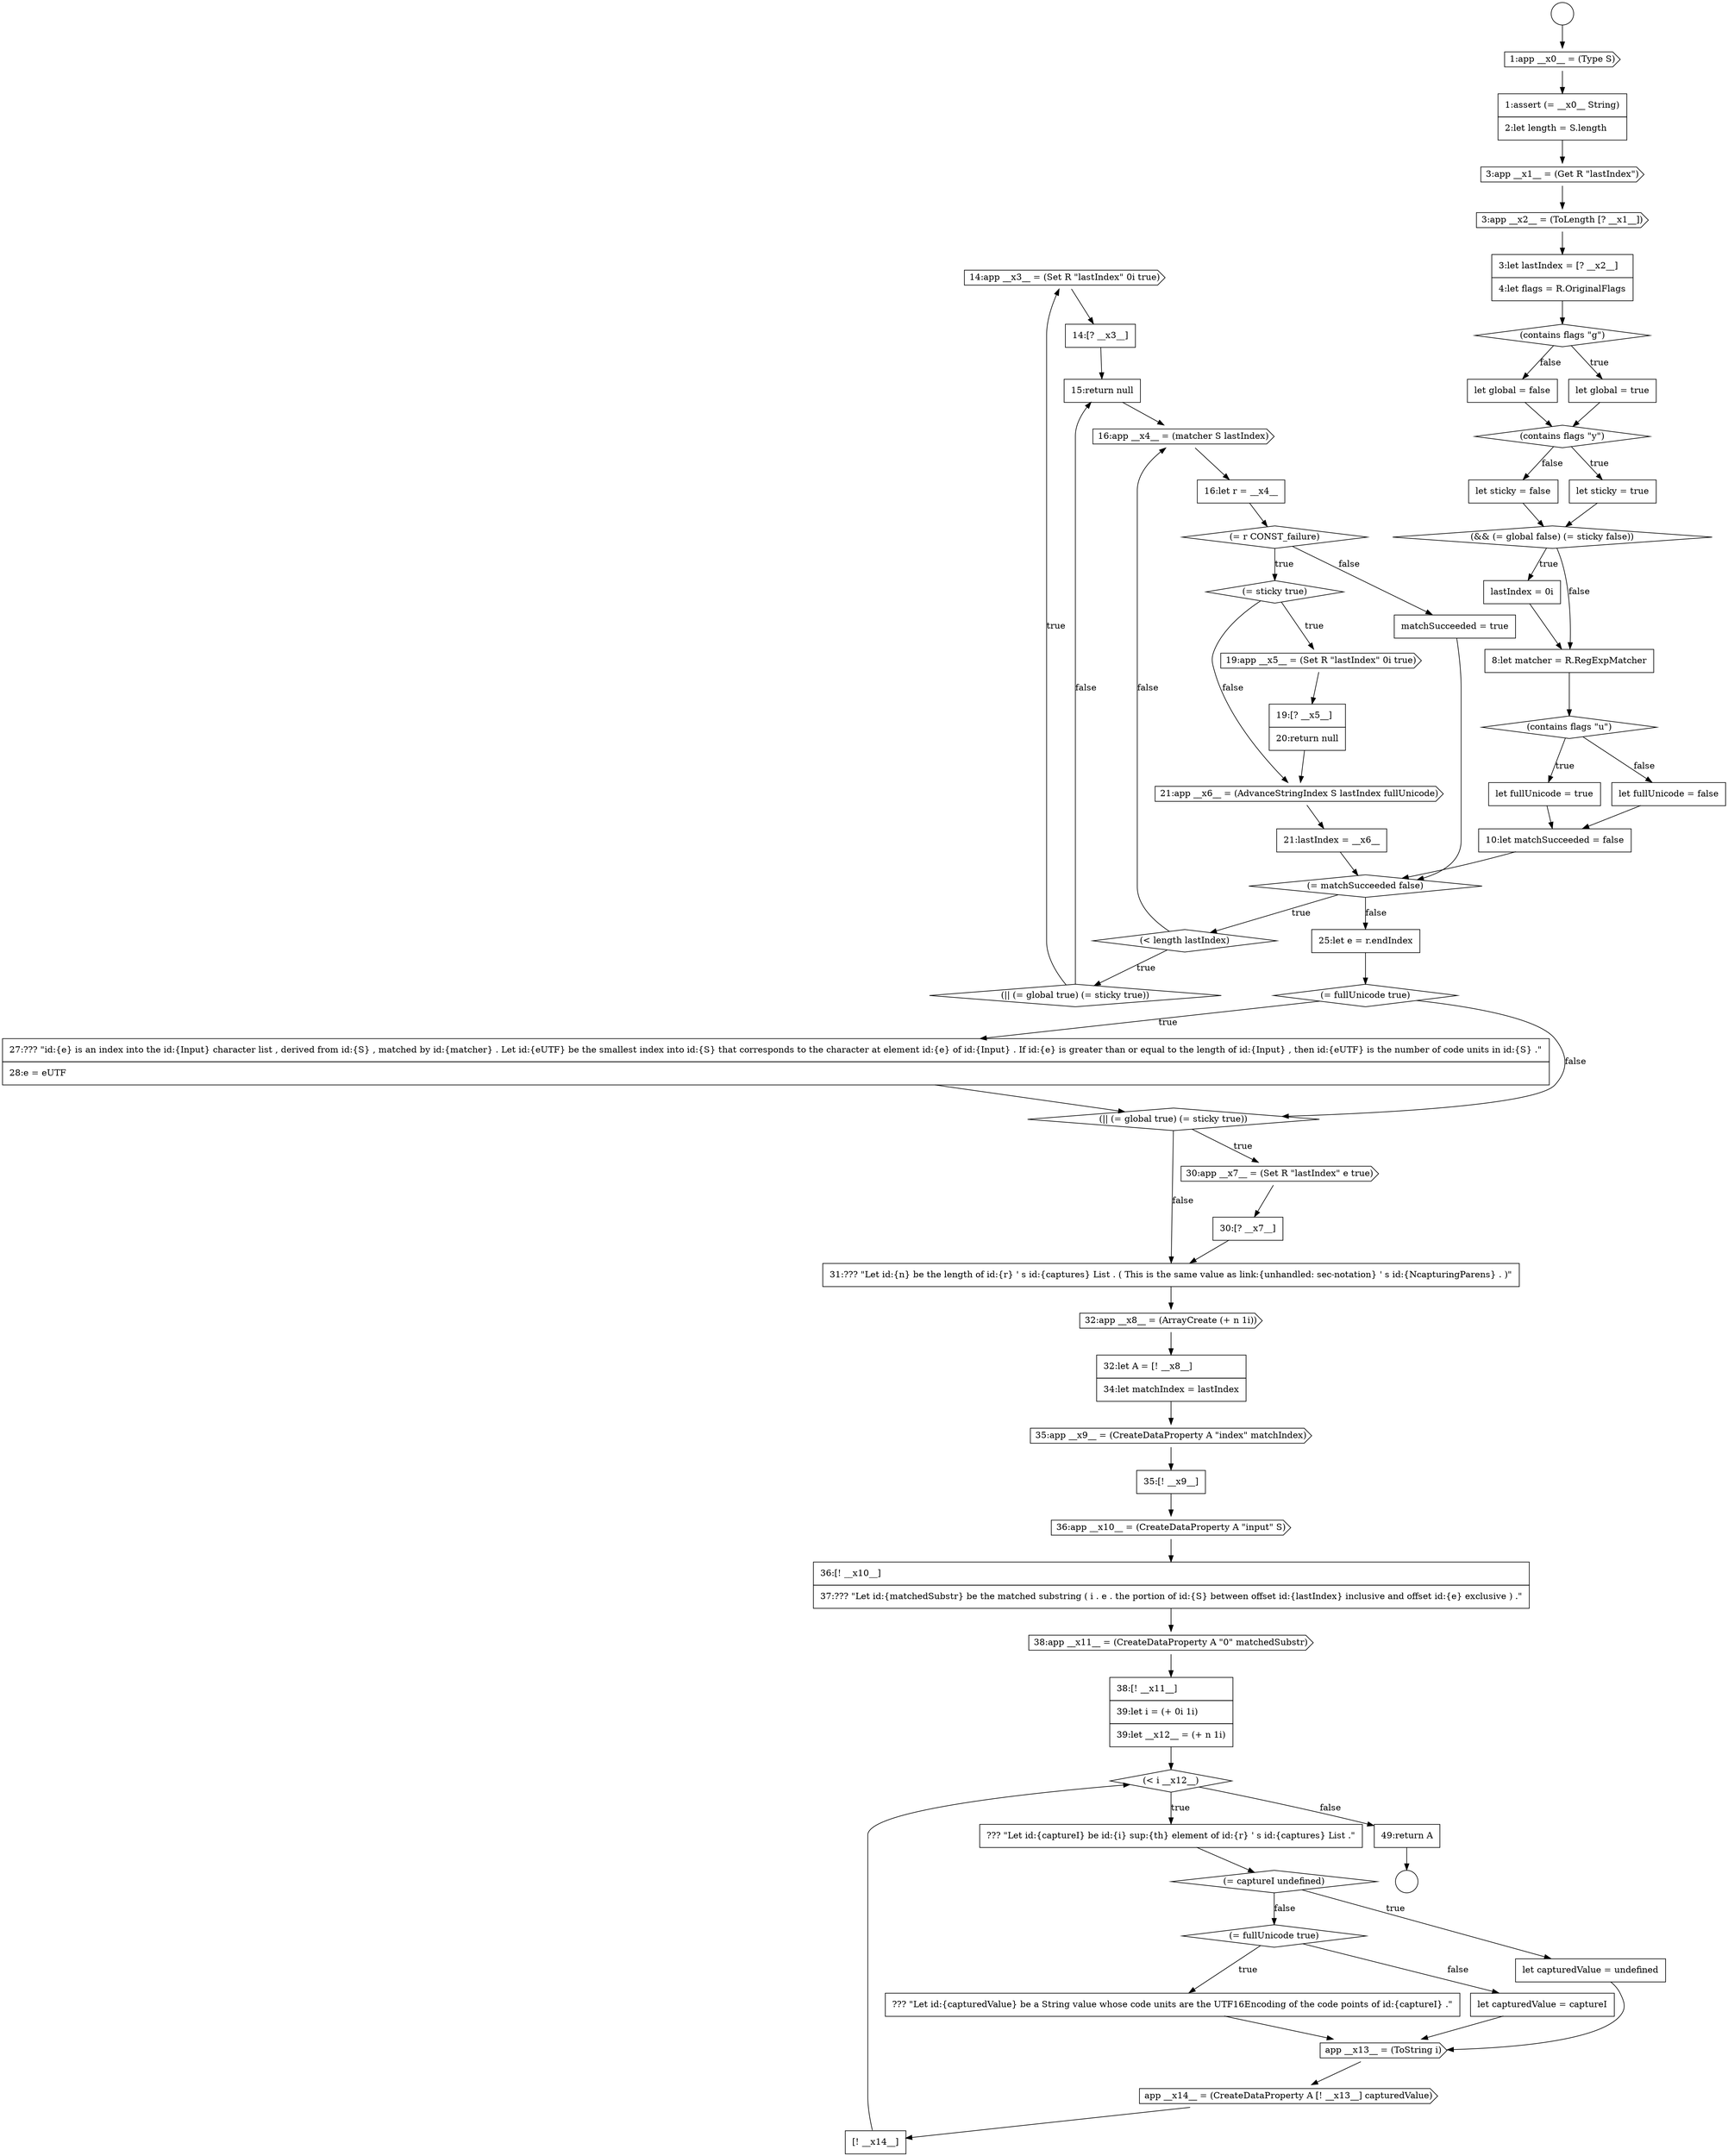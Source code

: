 digraph {
  node13183 [shape=cds, label=<<font color="black">14:app __x3__ = (Set R &quot;lastIndex&quot; 0i true)</font>> color="black" fillcolor="white" style=filled]
  node13200 [shape=none, margin=0, label=<<font color="black">
    <table border="0" cellborder="1" cellspacing="0" cellpadding="10">
      <tr><td align="left">30:[? __x7__]</td></tr>
    </table>
  </font>> color="black" fillcolor="white" style=filled]
  node13180 [shape=diamond, label=<<font color="black">(= matchSucceeded false)</font>> color="black" fillcolor="white" style=filled]
  node13201 [shape=none, margin=0, label=<<font color="black">
    <table border="0" cellborder="1" cellspacing="0" cellpadding="10">
      <tr><td align="left">31:??? &quot;Let id:{n} be the length of id:{r} ' s id:{captures} List . ( This is the same value as link:{unhandled: sec-notation} ' s id:{NcapturingParens} . )&quot;</td></tr>
    </table>
  </font>> color="black" fillcolor="white" style=filled]
  node13164 [shape=cds, label=<<font color="black">3:app __x1__ = (Get R &quot;lastIndex&quot;)</font>> color="black" fillcolor="white" style=filled]
  node13181 [shape=diamond, label=<<font color="black">(&lt; length lastIndex)</font>> color="black" fillcolor="white" style=filled]
  node13175 [shape=none, margin=0, label=<<font color="black">
    <table border="0" cellborder="1" cellspacing="0" cellpadding="10">
      <tr><td align="left">8:let matcher = R.RegExpMatcher</td></tr>
    </table>
  </font>> color="black" fillcolor="white" style=filled]
  node13194 [shape=none, margin=0, label=<<font color="black">
    <table border="0" cellborder="1" cellspacing="0" cellpadding="10">
      <tr><td align="left">matchSucceeded = true</td></tr>
    </table>
  </font>> color="black" fillcolor="white" style=filled]
  node13162 [shape=cds, label=<<font color="black">1:app __x0__ = (Type S)</font>> color="black" fillcolor="white" style=filled]
  node13199 [shape=cds, label=<<font color="black">30:app __x7__ = (Set R &quot;lastIndex&quot; e true)</font>> color="black" fillcolor="white" style=filled]
  node13177 [shape=none, margin=0, label=<<font color="black">
    <table border="0" cellborder="1" cellspacing="0" cellpadding="10">
      <tr><td align="left">let fullUnicode = true</td></tr>
    </table>
  </font>> color="black" fillcolor="white" style=filled]
  node13212 [shape=diamond, label=<<font color="black">(= captureI undefined)</font>> color="black" fillcolor="white" style=filled]
  node13202 [shape=cds, label=<<font color="black">32:app __x8__ = (ArrayCreate (+ n 1i))</font>> color="black" fillcolor="white" style=filled]
  node13187 [shape=none, margin=0, label=<<font color="black">
    <table border="0" cellborder="1" cellspacing="0" cellpadding="10">
      <tr><td align="left">16:let r = __x4__</td></tr>
    </table>
  </font>> color="black" fillcolor="white" style=filled]
  node13219 [shape=none, margin=0, label=<<font color="black">
    <table border="0" cellborder="1" cellspacing="0" cellpadding="10">
      <tr><td align="left">[! __x14__]</td></tr>
    </table>
  </font>> color="black" fillcolor="white" style=filled]
  node13174 [shape=none, margin=0, label=<<font color="black">
    <table border="0" cellborder="1" cellspacing="0" cellpadding="10">
      <tr><td align="left">lastIndex = 0i</td></tr>
    </table>
  </font>> color="black" fillcolor="white" style=filled]
  node13209 [shape=none, margin=0, label=<<font color="black">
    <table border="0" cellborder="1" cellspacing="0" cellpadding="10">
      <tr><td align="left">38:[! __x11__]</td></tr>
      <tr><td align="left">39:let i = (+ 0i 1i)</td></tr>
      <tr><td align="left">39:let __x12__ = (+ n 1i)</td></tr>
    </table>
  </font>> color="black" fillcolor="white" style=filled]
  node13179 [shape=none, margin=0, label=<<font color="black">
    <table border="0" cellborder="1" cellspacing="0" cellpadding="10">
      <tr><td align="left">10:let matchSucceeded = false</td></tr>
    </table>
  </font>> color="black" fillcolor="white" style=filled]
  node13191 [shape=none, margin=0, label=<<font color="black">
    <table border="0" cellborder="1" cellspacing="0" cellpadding="10">
      <tr><td align="left">19:[? __x5__]</td></tr>
      <tr><td align="left">20:return null</td></tr>
    </table>
  </font>> color="black" fillcolor="white" style=filled]
  node13170 [shape=diamond, label=<<font color="black">(contains flags &quot;y&quot;)</font>> color="black" fillcolor="white" style=filled]
  node13195 [shape=none, margin=0, label=<<font color="black">
    <table border="0" cellborder="1" cellspacing="0" cellpadding="10">
      <tr><td align="left">25:let e = r.endIndex</td></tr>
    </table>
  </font>> color="black" fillcolor="white" style=filled]
  node13166 [shape=none, margin=0, label=<<font color="black">
    <table border="0" cellborder="1" cellspacing="0" cellpadding="10">
      <tr><td align="left">3:let lastIndex = [? __x2__]</td></tr>
      <tr><td align="left">4:let flags = R.OriginalFlags</td></tr>
    </table>
  </font>> color="black" fillcolor="white" style=filled]
  node13216 [shape=none, margin=0, label=<<font color="black">
    <table border="0" cellborder="1" cellspacing="0" cellpadding="10">
      <tr><td align="left">let capturedValue = captureI</td></tr>
    </table>
  </font>> color="black" fillcolor="white" style=filled]
  node13206 [shape=cds, label=<<font color="black">36:app __x10__ = (CreateDataProperty A &quot;input&quot; S)</font>> color="black" fillcolor="white" style=filled]
  node13186 [shape=cds, label=<<font color="black">16:app __x4__ = (matcher S lastIndex)</font>> color="black" fillcolor="white" style=filled]
  node13218 [shape=cds, label=<<font color="black">app __x14__ = (CreateDataProperty A [! __x13__] capturedValue)</font>> color="black" fillcolor="white" style=filled]
  node13173 [shape=diamond, label=<<font color="black">(&amp;&amp; (= global false) (= sticky false))</font>> color="black" fillcolor="white" style=filled]
  node13163 [shape=none, margin=0, label=<<font color="black">
    <table border="0" cellborder="1" cellspacing="0" cellpadding="10">
      <tr><td align="left">1:assert (= __x0__ String)</td></tr>
      <tr><td align="left">2:let length = S.length</td></tr>
    </table>
  </font>> color="black" fillcolor="white" style=filled]
  node13190 [shape=cds, label=<<font color="black">19:app __x5__ = (Set R &quot;lastIndex&quot; 0i true)</font>> color="black" fillcolor="white" style=filled]
  node13184 [shape=none, margin=0, label=<<font color="black">
    <table border="0" cellborder="1" cellspacing="0" cellpadding="10">
      <tr><td align="left">14:[? __x3__]</td></tr>
    </table>
  </font>> color="black" fillcolor="white" style=filled]
  node13205 [shape=none, margin=0, label=<<font color="black">
    <table border="0" cellborder="1" cellspacing="0" cellpadding="10">
      <tr><td align="left">35:[! __x9__]</td></tr>
    </table>
  </font>> color="black" fillcolor="white" style=filled]
  node13169 [shape=none, margin=0, label=<<font color="black">
    <table border="0" cellborder="1" cellspacing="0" cellpadding="10">
      <tr><td align="left">let global = false</td></tr>
    </table>
  </font>> color="black" fillcolor="white" style=filled]
  node13167 [shape=diamond, label=<<font color="black">(contains flags &quot;g&quot;)</font>> color="black" fillcolor="white" style=filled]
  node13213 [shape=none, margin=0, label=<<font color="black">
    <table border="0" cellborder="1" cellspacing="0" cellpadding="10">
      <tr><td align="left">let capturedValue = undefined</td></tr>
    </table>
  </font>> color="black" fillcolor="white" style=filled]
  node13196 [shape=diamond, label=<<font color="black">(= fullUnicode true)</font>> color="black" fillcolor="white" style=filled]
  node13197 [shape=none, margin=0, label=<<font color="black">
    <table border="0" cellborder="1" cellspacing="0" cellpadding="10">
      <tr><td align="left">27:??? &quot;id:{e} is an index into the id:{Input} character list , derived from id:{S} , matched by id:{matcher} . Let id:{eUTF} be the smallest index into id:{S} that corresponds to the character at element id:{e} of id:{Input} . If id:{e} is greater than or equal to the length of id:{Input} , then id:{eUTF} is the number of code units in id:{S} .&quot;</td></tr>
      <tr><td align="left">28:e = eUTF</td></tr>
    </table>
  </font>> color="black" fillcolor="white" style=filled]
  node13217 [shape=cds, label=<<font color="black">app __x13__ = (ToString i)</font>> color="black" fillcolor="white" style=filled]
  node13176 [shape=diamond, label=<<font color="black">(contains flags &quot;u&quot;)</font>> color="black" fillcolor="white" style=filled]
  node13210 [shape=diamond, label=<<font color="black">(&lt; i __x12__)</font>> color="black" fillcolor="white" style=filled]
  node13204 [shape=cds, label=<<font color="black">35:app __x9__ = (CreateDataProperty A &quot;index&quot; matchIndex)</font>> color="black" fillcolor="white" style=filled]
  node13214 [shape=diamond, label=<<font color="black">(= fullUnicode true)</font>> color="black" fillcolor="white" style=filled]
  node13208 [shape=cds, label=<<font color="black">38:app __x11__ = (CreateDataProperty A &quot;0&quot; matchedSubstr)</font>> color="black" fillcolor="white" style=filled]
  node13168 [shape=none, margin=0, label=<<font color="black">
    <table border="0" cellborder="1" cellspacing="0" cellpadding="10">
      <tr><td align="left">let global = true</td></tr>
    </table>
  </font>> color="black" fillcolor="white" style=filled]
  node13189 [shape=diamond, label=<<font color="black">(= sticky true)</font>> color="black" fillcolor="white" style=filled]
  node13185 [shape=none, margin=0, label=<<font color="black">
    <table border="0" cellborder="1" cellspacing="0" cellpadding="10">
      <tr><td align="left">15:return null</td></tr>
    </table>
  </font>> color="black" fillcolor="white" style=filled]
  node13172 [shape=none, margin=0, label=<<font color="black">
    <table border="0" cellborder="1" cellspacing="0" cellpadding="10">
      <tr><td align="left">let sticky = false</td></tr>
    </table>
  </font>> color="black" fillcolor="white" style=filled]
  node13160 [shape=circle label=" " color="black" fillcolor="white" style=filled]
  node13211 [shape=none, margin=0, label=<<font color="black">
    <table border="0" cellborder="1" cellspacing="0" cellpadding="10">
      <tr><td align="left">??? &quot;Let id:{captureI} be id:{i} sup:{th} element of id:{r} ' s id:{captures} List .&quot;</td></tr>
    </table>
  </font>> color="black" fillcolor="white" style=filled]
  node13178 [shape=none, margin=0, label=<<font color="black">
    <table border="0" cellborder="1" cellspacing="0" cellpadding="10">
      <tr><td align="left">let fullUnicode = false</td></tr>
    </table>
  </font>> color="black" fillcolor="white" style=filled]
  node13203 [shape=none, margin=0, label=<<font color="black">
    <table border="0" cellborder="1" cellspacing="0" cellpadding="10">
      <tr><td align="left">32:let A = [! __x8__]</td></tr>
      <tr><td align="left">34:let matchIndex = lastIndex</td></tr>
    </table>
  </font>> color="black" fillcolor="white" style=filled]
  node13188 [shape=diamond, label=<<font color="black">(= r CONST_failure)</font>> color="black" fillcolor="white" style=filled]
  node13193 [shape=none, margin=0, label=<<font color="black">
    <table border="0" cellborder="1" cellspacing="0" cellpadding="10">
      <tr><td align="left">21:lastIndex = __x6__</td></tr>
    </table>
  </font>> color="black" fillcolor="white" style=filled]
  node13198 [shape=diamond, label=<<font color="black">(|| (= global true) (= sticky true))</font>> color="black" fillcolor="white" style=filled]
  node13207 [shape=none, margin=0, label=<<font color="black">
    <table border="0" cellborder="1" cellspacing="0" cellpadding="10">
      <tr><td align="left">36:[! __x10__]</td></tr>
      <tr><td align="left">37:??? &quot;Let id:{matchedSubstr} be the matched substring ( i . e . the portion of id:{S} between offset id:{lastIndex} inclusive and offset id:{e} exclusive ) .&quot;</td></tr>
    </table>
  </font>> color="black" fillcolor="white" style=filled]
  node13192 [shape=cds, label=<<font color="black">21:app __x6__ = (AdvanceStringIndex S lastIndex fullUnicode)</font>> color="black" fillcolor="white" style=filled]
  node13220 [shape=none, margin=0, label=<<font color="black">
    <table border="0" cellborder="1" cellspacing="0" cellpadding="10">
      <tr><td align="left">49:return A</td></tr>
    </table>
  </font>> color="black" fillcolor="white" style=filled]
  node13165 [shape=cds, label=<<font color="black">3:app __x2__ = (ToLength [? __x1__])</font>> color="black" fillcolor="white" style=filled]
  node13171 [shape=none, margin=0, label=<<font color="black">
    <table border="0" cellborder="1" cellspacing="0" cellpadding="10">
      <tr><td align="left">let sticky = true</td></tr>
    </table>
  </font>> color="black" fillcolor="white" style=filled]
  node13161 [shape=circle label=" " color="black" fillcolor="white" style=filled]
  node13215 [shape=none, margin=0, label=<<font color="black">
    <table border="0" cellborder="1" cellspacing="0" cellpadding="10">
      <tr><td align="left">??? &quot;Let id:{capturedValue} be a String value whose code units are the UTF16Encoding of the code points of id:{captureI} .&quot;</td></tr>
    </table>
  </font>> color="black" fillcolor="white" style=filled]
  node13182 [shape=diamond, label=<<font color="black">(|| (= global true) (= sticky true))</font>> color="black" fillcolor="white" style=filled]
  node13217 -> node13218 [ color="black"]
  node13210 -> node13211 [label=<<font color="black">true</font>> color="black"]
  node13210 -> node13220 [label=<<font color="black">false</font>> color="black"]
  node13193 -> node13180 [ color="black"]
  node13185 -> node13186 [ color="black"]
  node13186 -> node13187 [ color="black"]
  node13183 -> node13184 [ color="black"]
  node13187 -> node13188 [ color="black"]
  node13182 -> node13183 [label=<<font color="black">true</font>> color="black"]
  node13182 -> node13185 [label=<<font color="black">false</font>> color="black"]
  node13190 -> node13191 [ color="black"]
  node13181 -> node13182 [label=<<font color="black">true</font>> color="black"]
  node13181 -> node13186 [label=<<font color="black">false</font>> color="black"]
  node13195 -> node13196 [ color="black"]
  node13211 -> node13212 [ color="black"]
  node13206 -> node13207 [ color="black"]
  node13172 -> node13173 [ color="black"]
  node13163 -> node13164 [ color="black"]
  node13204 -> node13205 [ color="black"]
  node13203 -> node13204 [ color="black"]
  node13173 -> node13174 [label=<<font color="black">true</font>> color="black"]
  node13173 -> node13175 [label=<<font color="black">false</font>> color="black"]
  node13200 -> node13201 [ color="black"]
  node13162 -> node13163 [ color="black"]
  node13176 -> node13177 [label=<<font color="black">true</font>> color="black"]
  node13176 -> node13178 [label=<<font color="black">false</font>> color="black"]
  node13205 -> node13206 [ color="black"]
  node13198 -> node13199 [label=<<font color="black">true</font>> color="black"]
  node13198 -> node13201 [label=<<font color="black">false</font>> color="black"]
  node13199 -> node13200 [ color="black"]
  node13171 -> node13173 [ color="black"]
  node13164 -> node13165 [ color="black"]
  node13216 -> node13217 [ color="black"]
  node13191 -> node13192 [ color="black"]
  node13179 -> node13180 [ color="black"]
  node13214 -> node13215 [label=<<font color="black">true</font>> color="black"]
  node13214 -> node13216 [label=<<font color="black">false</font>> color="black"]
  node13188 -> node13189 [label=<<font color="black">true</font>> color="black"]
  node13188 -> node13194 [label=<<font color="black">false</font>> color="black"]
  node13178 -> node13179 [ color="black"]
  node13166 -> node13167 [ color="black"]
  node13169 -> node13170 [ color="black"]
  node13180 -> node13181 [label=<<font color="black">true</font>> color="black"]
  node13180 -> node13195 [label=<<font color="black">false</font>> color="black"]
  node13168 -> node13170 [ color="black"]
  node13177 -> node13179 [ color="black"]
  node13220 -> node13161 [ color="black"]
  node13167 -> node13168 [label=<<font color="black">true</font>> color="black"]
  node13167 -> node13169 [label=<<font color="black">false</font>> color="black"]
  node13209 -> node13210 [ color="black"]
  node13160 -> node13162 [ color="black"]
  node13196 -> node13197 [label=<<font color="black">true</font>> color="black"]
  node13196 -> node13198 [label=<<font color="black">false</font>> color="black"]
  node13184 -> node13185 [ color="black"]
  node13212 -> node13213 [label=<<font color="black">true</font>> color="black"]
  node13212 -> node13214 [label=<<font color="black">false</font>> color="black"]
  node13194 -> node13180 [ color="black"]
  node13175 -> node13176 [ color="black"]
  node13170 -> node13171 [label=<<font color="black">true</font>> color="black"]
  node13170 -> node13172 [label=<<font color="black">false</font>> color="black"]
  node13219 -> node13210 [ color="black"]
  node13189 -> node13190 [label=<<font color="black">true</font>> color="black"]
  node13189 -> node13192 [label=<<font color="black">false</font>> color="black"]
  node13174 -> node13175 [ color="black"]
  node13207 -> node13208 [ color="black"]
  node13215 -> node13217 [ color="black"]
  node13201 -> node13202 [ color="black"]
  node13197 -> node13198 [ color="black"]
  node13208 -> node13209 [ color="black"]
  node13213 -> node13217 [ color="black"]
  node13192 -> node13193 [ color="black"]
  node13218 -> node13219 [ color="black"]
  node13165 -> node13166 [ color="black"]
  node13202 -> node13203 [ color="black"]
}
